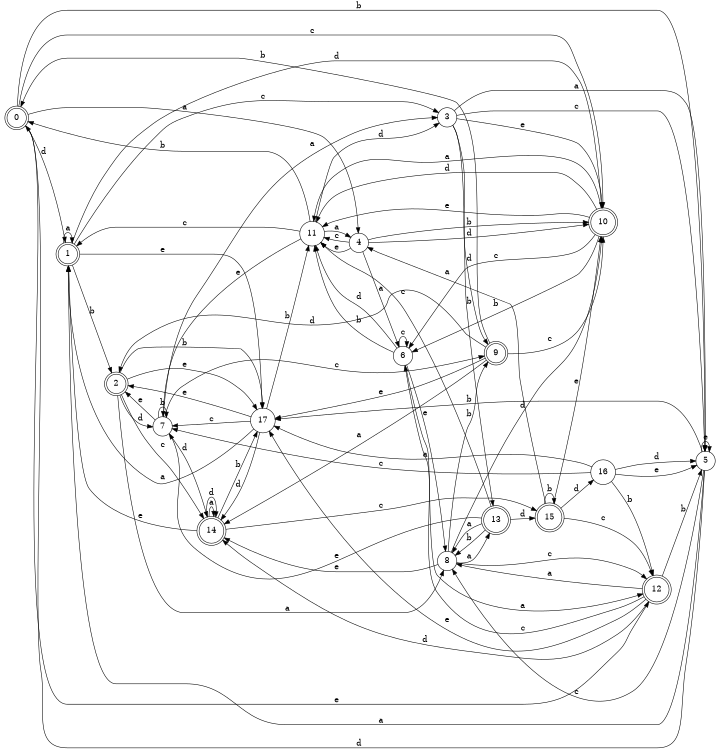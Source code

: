 digraph n15_6 {
__start0 [label="" shape="none"];

rankdir=LR;
size="8,5";

s0 [style="rounded,filled", color="black", fillcolor="white" shape="doublecircle", label="0"];
s1 [style="rounded,filled", color="black", fillcolor="white" shape="doublecircle", label="1"];
s2 [style="rounded,filled", color="black", fillcolor="white" shape="doublecircle", label="2"];
s3 [style="filled", color="black", fillcolor="white" shape="circle", label="3"];
s4 [style="filled", color="black", fillcolor="white" shape="circle", label="4"];
s5 [style="filled", color="black", fillcolor="white" shape="circle", label="5"];
s6 [style="filled", color="black", fillcolor="white" shape="circle", label="6"];
s7 [style="filled", color="black", fillcolor="white" shape="circle", label="7"];
s8 [style="filled", color="black", fillcolor="white" shape="circle", label="8"];
s9 [style="rounded,filled", color="black", fillcolor="white" shape="doublecircle", label="9"];
s10 [style="rounded,filled", color="black", fillcolor="white" shape="doublecircle", label="10"];
s11 [style="filled", color="black", fillcolor="white" shape="circle", label="11"];
s12 [style="rounded,filled", color="black", fillcolor="white" shape="doublecircle", label="12"];
s13 [style="rounded,filled", color="black", fillcolor="white" shape="doublecircle", label="13"];
s14 [style="rounded,filled", color="black", fillcolor="white" shape="doublecircle", label="14"];
s15 [style="rounded,filled", color="black", fillcolor="white" shape="doublecircle", label="15"];
s16 [style="filled", color="black", fillcolor="white" shape="circle", label="16"];
s17 [style="filled", color="black", fillcolor="white" shape="circle", label="17"];
s0 -> s4 [label="a"];
s0 -> s5 [label="b"];
s0 -> s10 [label="c"];
s0 -> s1 [label="d"];
s0 -> s12 [label="e"];
s1 -> s1 [label="a"];
s1 -> s2 [label="b"];
s1 -> s3 [label="c"];
s1 -> s10 [label="d"];
s1 -> s17 [label="e"];
s2 -> s8 [label="a"];
s2 -> s17 [label="b"];
s2 -> s14 [label="c"];
s2 -> s7 [label="d"];
s2 -> s17 [label="e"];
s3 -> s5 [label="a"];
s3 -> s13 [label="b"];
s3 -> s5 [label="c"];
s3 -> s9 [label="d"];
s3 -> s10 [label="e"];
s4 -> s6 [label="a"];
s4 -> s10 [label="b"];
s4 -> s11 [label="c"];
s4 -> s10 [label="d"];
s4 -> s11 [label="e"];
s5 -> s1 [label="a"];
s5 -> s17 [label="b"];
s5 -> s8 [label="c"];
s5 -> s0 [label="d"];
s5 -> s5 [label="e"];
s6 -> s12 [label="a"];
s6 -> s11 [label="b"];
s6 -> s6 [label="c"];
s6 -> s11 [label="d"];
s6 -> s8 [label="e"];
s7 -> s3 [label="a"];
s7 -> s7 [label="b"];
s7 -> s9 [label="c"];
s7 -> s14 [label="d"];
s7 -> s2 [label="e"];
s8 -> s13 [label="a"];
s8 -> s9 [label="b"];
s8 -> s12 [label="c"];
s8 -> s10 [label="d"];
s8 -> s14 [label="e"];
s9 -> s14 [label="a"];
s9 -> s0 [label="b"];
s9 -> s10 [label="c"];
s9 -> s2 [label="d"];
s9 -> s17 [label="e"];
s10 -> s11 [label="a"];
s10 -> s6 [label="b"];
s10 -> s6 [label="c"];
s10 -> s11 [label="d"];
s10 -> s11 [label="e"];
s11 -> s4 [label="a"];
s11 -> s0 [label="b"];
s11 -> s1 [label="c"];
s11 -> s3 [label="d"];
s11 -> s7 [label="e"];
s12 -> s8 [label="a"];
s12 -> s5 [label="b"];
s12 -> s6 [label="c"];
s12 -> s14 [label="d"];
s12 -> s17 [label="e"];
s13 -> s8 [label="a"];
s13 -> s8 [label="b"];
s13 -> s11 [label="c"];
s13 -> s15 [label="d"];
s13 -> s7 [label="e"];
s14 -> s14 [label="a"];
s14 -> s17 [label="b"];
s14 -> s15 [label="c"];
s14 -> s14 [label="d"];
s14 -> s1 [label="e"];
s15 -> s4 [label="a"];
s15 -> s15 [label="b"];
s15 -> s12 [label="c"];
s15 -> s16 [label="d"];
s15 -> s10 [label="e"];
s16 -> s17 [label="a"];
s16 -> s12 [label="b"];
s16 -> s7 [label="c"];
s16 -> s5 [label="d"];
s16 -> s5 [label="e"];
s17 -> s1 [label="a"];
s17 -> s11 [label="b"];
s17 -> s7 [label="c"];
s17 -> s14 [label="d"];
s17 -> s2 [label="e"];

}